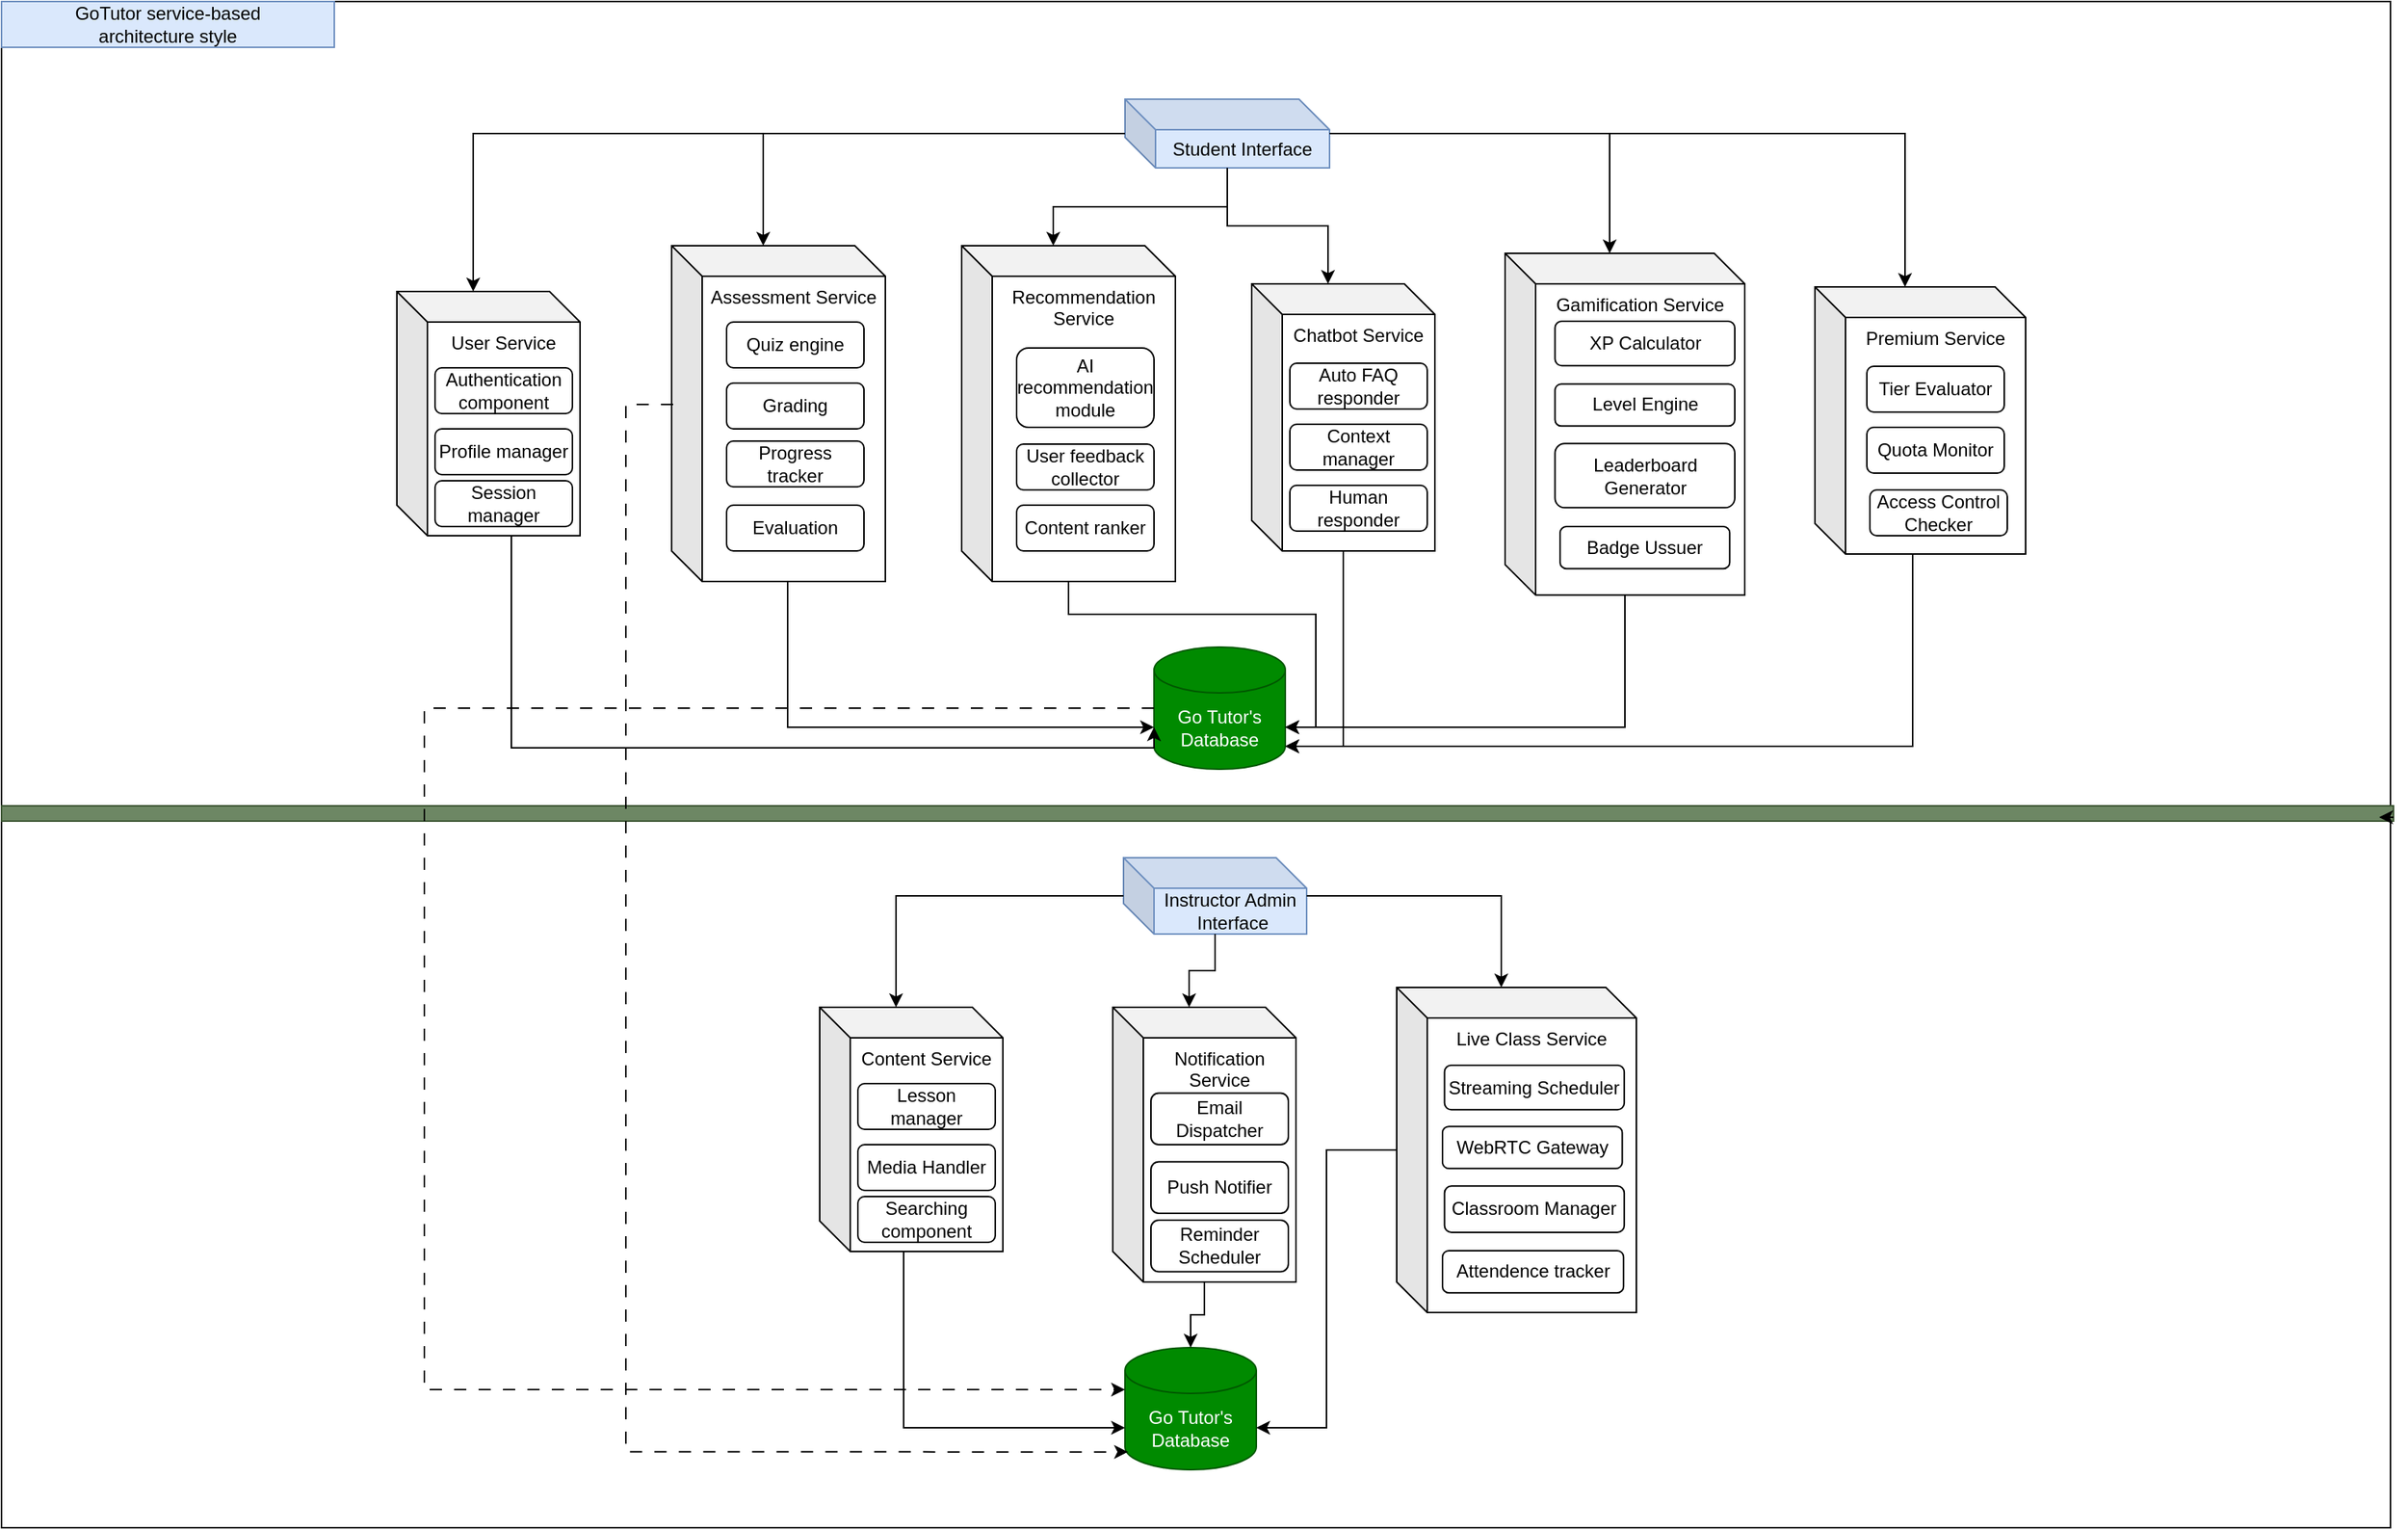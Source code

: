 <mxfile version="26.2.13">
  <diagram id="C5RBs43oDa-KdzZeNtuy" name="Page-1">
    <mxGraphModel dx="2780" dy="477" grid="0" gridSize="10" guides="1" tooltips="1" connect="1" arrows="1" fold="1" page="0" pageScale="1" pageWidth="827" pageHeight="1169" math="0" shadow="0">
      <root>
        <mxCell id="WIyWlLk6GJQsqaUBKTNV-0" />
        <mxCell id="WIyWlLk6GJQsqaUBKTNV-1" parent="WIyWlLk6GJQsqaUBKTNV-0" />
        <mxCell id="0YkQrgq9mihLyIORhvtE-103" value="" style="rounded=0;whiteSpace=wrap;html=1;" vertex="1" parent="WIyWlLk6GJQsqaUBKTNV-1">
          <mxGeometry x="-67" y="946" width="1565" height="1000" as="geometry" />
        </mxCell>
        <mxCell id="0YkQrgq9mihLyIORhvtE-104" value="GoTutor service-based&lt;div&gt;architecture style&lt;/div&gt;" style="text;html=1;align=center;verticalAlign=middle;whiteSpace=wrap;rounded=0;fillColor=#dae8fc;strokeColor=#6c8ebf;" vertex="1" parent="WIyWlLk6GJQsqaUBKTNV-1">
          <mxGeometry x="-67" y="946" width="218" height="30" as="geometry" />
        </mxCell>
        <mxCell id="0YkQrgq9mihLyIORhvtE-105" value="Student Interface" style="shape=cube;whiteSpace=wrap;html=1;boundedLbl=1;backgroundOutline=1;darkOpacity=0.05;darkOpacity2=0.1;fillColor=#dae8fc;strokeColor=#6c8ebf;" vertex="1" parent="WIyWlLk6GJQsqaUBKTNV-1">
          <mxGeometry x="669" y="1010" width="134" height="45" as="geometry" />
        </mxCell>
        <mxCell id="0YkQrgq9mihLyIORhvtE-106" value="Instructor Admin&lt;div&gt;&amp;nbsp;Interface&lt;/div&gt;" style="shape=cube;whiteSpace=wrap;html=1;boundedLbl=1;backgroundOutline=1;darkOpacity=0.05;darkOpacity2=0.1;fillColor=#dae8fc;strokeColor=#6c8ebf;" vertex="1" parent="WIyWlLk6GJQsqaUBKTNV-1">
          <mxGeometry x="668" y="1507" width="120" height="50" as="geometry" />
        </mxCell>
        <mxCell id="0YkQrgq9mihLyIORhvtE-107" value="" style="rounded=0;whiteSpace=wrap;html=1;fillColor=#6d8764;fontColor=#ffffff;strokeColor=#3A5431;" vertex="1" parent="WIyWlLk6GJQsqaUBKTNV-1">
          <mxGeometry x="-67" y="1473" width="1567" height="10" as="geometry" />
        </mxCell>
        <mxCell id="0YkQrgq9mihLyIORhvtE-108" value="Go Tutor&#39;s Database" style="shape=cylinder3;whiteSpace=wrap;html=1;boundedLbl=1;backgroundOutline=1;size=15;fillColor=#008a00;fontColor=#ffffff;strokeColor=#005700;" vertex="1" parent="WIyWlLk6GJQsqaUBKTNV-1">
          <mxGeometry x="669" y="1828" width="86" height="80" as="geometry" />
        </mxCell>
        <mxCell id="0YkQrgq9mihLyIORhvtE-109" value="Go Tutor&#39;s Database" style="shape=cylinder3;whiteSpace=wrap;html=1;boundedLbl=1;backgroundOutline=1;size=15;fillColor=#008a00;fontColor=#ffffff;strokeColor=#005700;" vertex="1" parent="WIyWlLk6GJQsqaUBKTNV-1">
          <mxGeometry x="688" y="1369" width="86" height="80" as="geometry" />
        </mxCell>
        <mxCell id="0YkQrgq9mihLyIORhvtE-110" value="" style="group" vertex="1" connectable="0" parent="WIyWlLk6GJQsqaUBKTNV-1">
          <mxGeometry x="192" y="1136" width="120" height="160" as="geometry" />
        </mxCell>
        <mxCell id="0YkQrgq9mihLyIORhvtE-111" value="User Service" style="shape=cube;whiteSpace=wrap;html=1;boundedLbl=1;backgroundOutline=1;darkOpacity=0.05;darkOpacity2=0.1;verticalAlign=top;" vertex="1" parent="0YkQrgq9mihLyIORhvtE-110">
          <mxGeometry width="120" height="160" as="geometry" />
        </mxCell>
        <mxCell id="0YkQrgq9mihLyIORhvtE-112" value="Profile manager" style="rounded=1;whiteSpace=wrap;html=1;" vertex="1" parent="0YkQrgq9mihLyIORhvtE-110">
          <mxGeometry x="25" y="90" width="90" height="30" as="geometry" />
        </mxCell>
        <mxCell id="0YkQrgq9mihLyIORhvtE-113" value="Authentication component" style="rounded=1;whiteSpace=wrap;html=1;" vertex="1" parent="0YkQrgq9mihLyIORhvtE-110">
          <mxGeometry x="25" y="50" width="90" height="30" as="geometry" />
        </mxCell>
        <mxCell id="0YkQrgq9mihLyIORhvtE-114" value="Session manager" style="rounded=1;whiteSpace=wrap;html=1;" vertex="1" parent="0YkQrgq9mihLyIORhvtE-110">
          <mxGeometry x="25" y="124" width="90" height="30" as="geometry" />
        </mxCell>
        <mxCell id="0YkQrgq9mihLyIORhvtE-115" value="" style="group" vertex="1" connectable="0" parent="WIyWlLk6GJQsqaUBKTNV-1">
          <mxGeometry x="469" y="1605" width="120" height="160" as="geometry" />
        </mxCell>
        <mxCell id="0YkQrgq9mihLyIORhvtE-116" value="Content Service" style="shape=cube;whiteSpace=wrap;html=1;boundedLbl=1;backgroundOutline=1;darkOpacity=0.05;darkOpacity2=0.1;verticalAlign=top;" vertex="1" parent="0YkQrgq9mihLyIORhvtE-115">
          <mxGeometry width="120" height="160" as="geometry" />
        </mxCell>
        <mxCell id="0YkQrgq9mihLyIORhvtE-117" value="Media Handler" style="rounded=1;whiteSpace=wrap;html=1;" vertex="1" parent="0YkQrgq9mihLyIORhvtE-115">
          <mxGeometry x="25" y="90" width="90" height="30" as="geometry" />
        </mxCell>
        <mxCell id="0YkQrgq9mihLyIORhvtE-118" value="Lesson manager" style="rounded=1;whiteSpace=wrap;html=1;" vertex="1" parent="0YkQrgq9mihLyIORhvtE-115">
          <mxGeometry x="25" y="50" width="90" height="30" as="geometry" />
        </mxCell>
        <mxCell id="0YkQrgq9mihLyIORhvtE-119" value="Searching component" style="rounded=1;whiteSpace=wrap;html=1;" vertex="1" parent="0YkQrgq9mihLyIORhvtE-115">
          <mxGeometry x="25" y="124" width="90" height="30" as="geometry" />
        </mxCell>
        <mxCell id="0YkQrgq9mihLyIORhvtE-120" value="" style="group" vertex="1" connectable="0" parent="WIyWlLk6GJQsqaUBKTNV-1">
          <mxGeometry x="372" y="1106" width="140" height="220" as="geometry" />
        </mxCell>
        <mxCell id="0YkQrgq9mihLyIORhvtE-121" value="Assessment Service" style="shape=cube;whiteSpace=wrap;html=1;boundedLbl=1;backgroundOutline=1;darkOpacity=0.05;darkOpacity2=0.1;verticalAlign=top;" vertex="1" parent="0YkQrgq9mihLyIORhvtE-120">
          <mxGeometry width="140" height="220" as="geometry" />
        </mxCell>
        <mxCell id="0YkQrgq9mihLyIORhvtE-122" value="Grading" style="rounded=1;whiteSpace=wrap;html=1;" vertex="1" parent="0YkQrgq9mihLyIORhvtE-120">
          <mxGeometry x="36" y="90" width="90" height="30" as="geometry" />
        </mxCell>
        <mxCell id="0YkQrgq9mihLyIORhvtE-123" value="Quiz engine" style="rounded=1;whiteSpace=wrap;html=1;" vertex="1" parent="0YkQrgq9mihLyIORhvtE-120">
          <mxGeometry x="36" y="50" width="90" height="30" as="geometry" />
        </mxCell>
        <mxCell id="0YkQrgq9mihLyIORhvtE-124" value="Progress tracker" style="rounded=1;whiteSpace=wrap;html=1;" vertex="1" parent="0YkQrgq9mihLyIORhvtE-120">
          <mxGeometry x="36" y="128" width="90" height="30" as="geometry" />
        </mxCell>
        <mxCell id="0YkQrgq9mihLyIORhvtE-125" value="Evaluation" style="rounded=1;whiteSpace=wrap;html=1;" vertex="1" parent="0YkQrgq9mihLyIORhvtE-120">
          <mxGeometry x="36" y="170" width="90" height="30" as="geometry" />
        </mxCell>
        <mxCell id="0YkQrgq9mihLyIORhvtE-126" value="" style="group" vertex="1" connectable="0" parent="WIyWlLk6GJQsqaUBKTNV-1">
          <mxGeometry x="562" y="1106" width="140" height="220" as="geometry" />
        </mxCell>
        <mxCell id="0YkQrgq9mihLyIORhvtE-127" value="Recommendation Service" style="shape=cube;whiteSpace=wrap;html=1;boundedLbl=1;backgroundOutline=1;darkOpacity=0.05;darkOpacity2=0.1;verticalAlign=top;" vertex="1" parent="0YkQrgq9mihLyIORhvtE-126">
          <mxGeometry width="140" height="220" as="geometry" />
        </mxCell>
        <mxCell id="0YkQrgq9mihLyIORhvtE-128" value="AI recommendation module" style="rounded=1;whiteSpace=wrap;html=1;" vertex="1" parent="0YkQrgq9mihLyIORhvtE-126">
          <mxGeometry x="36" y="67" width="90" height="52" as="geometry" />
        </mxCell>
        <mxCell id="0YkQrgq9mihLyIORhvtE-129" value="User feedback collector" style="rounded=1;whiteSpace=wrap;html=1;" vertex="1" parent="0YkQrgq9mihLyIORhvtE-126">
          <mxGeometry x="36" y="130" width="90" height="30" as="geometry" />
        </mxCell>
        <mxCell id="0YkQrgq9mihLyIORhvtE-130" value="Content ranker" style="rounded=1;whiteSpace=wrap;html=1;" vertex="1" parent="0YkQrgq9mihLyIORhvtE-126">
          <mxGeometry x="36" y="170" width="90" height="30" as="geometry" />
        </mxCell>
        <mxCell id="0YkQrgq9mihLyIORhvtE-131" value="" style="group" vertex="1" connectable="0" parent="WIyWlLk6GJQsqaUBKTNV-1">
          <mxGeometry x="661" y="1605" width="120" height="180" as="geometry" />
        </mxCell>
        <mxCell id="0YkQrgq9mihLyIORhvtE-132" value="Notification Service" style="shape=cube;whiteSpace=wrap;html=1;boundedLbl=1;backgroundOutline=1;darkOpacity=0.05;darkOpacity2=0.1;verticalAlign=top;" vertex="1" parent="0YkQrgq9mihLyIORhvtE-131">
          <mxGeometry width="120" height="180" as="geometry" />
        </mxCell>
        <mxCell id="0YkQrgq9mihLyIORhvtE-133" value="Push Notifier" style="rounded=1;whiteSpace=wrap;html=1;" vertex="1" parent="0YkQrgq9mihLyIORhvtE-131">
          <mxGeometry x="25" y="101.25" width="90" height="33.75" as="geometry" />
        </mxCell>
        <mxCell id="0YkQrgq9mihLyIORhvtE-134" value="Email Dispatcher" style="rounded=1;whiteSpace=wrap;html=1;" vertex="1" parent="0YkQrgq9mihLyIORhvtE-131">
          <mxGeometry x="25" y="56.25" width="90" height="33.75" as="geometry" />
        </mxCell>
        <mxCell id="0YkQrgq9mihLyIORhvtE-135" value="Reminder Scheduler" style="rounded=1;whiteSpace=wrap;html=1;" vertex="1" parent="0YkQrgq9mihLyIORhvtE-131">
          <mxGeometry x="25" y="139.5" width="90" height="33.75" as="geometry" />
        </mxCell>
        <mxCell id="0YkQrgq9mihLyIORhvtE-136" value="" style="group" vertex="1" connectable="0" parent="WIyWlLk6GJQsqaUBKTNV-1">
          <mxGeometry x="752" y="1146" width="120" height="160" as="geometry" />
        </mxCell>
        <mxCell id="0YkQrgq9mihLyIORhvtE-137" value="Chatbot Service" style="shape=cube;whiteSpace=wrap;html=1;boundedLbl=1;backgroundOutline=1;darkOpacity=0.05;darkOpacity2=0.1;verticalAlign=top;" vertex="1" parent="0YkQrgq9mihLyIORhvtE-136">
          <mxGeometry y="-15" width="120" height="175" as="geometry" />
        </mxCell>
        <mxCell id="0YkQrgq9mihLyIORhvtE-138" value="Context manager" style="rounded=1;whiteSpace=wrap;html=1;" vertex="1" parent="0YkQrgq9mihLyIORhvtE-136">
          <mxGeometry x="25" y="77" width="90" height="30" as="geometry" />
        </mxCell>
        <mxCell id="0YkQrgq9mihLyIORhvtE-139" value="Auto FAQ responder" style="rounded=1;whiteSpace=wrap;html=1;" vertex="1" parent="0YkQrgq9mihLyIORhvtE-136">
          <mxGeometry x="25" y="37" width="90" height="30" as="geometry" />
        </mxCell>
        <mxCell id="0YkQrgq9mihLyIORhvtE-140" value="Human responder" style="rounded=1;whiteSpace=wrap;html=1;" vertex="1" parent="0YkQrgq9mihLyIORhvtE-136">
          <mxGeometry x="25" y="117" width="90" height="30" as="geometry" />
        </mxCell>
        <mxCell id="0YkQrgq9mihLyIORhvtE-141" style="edgeStyle=orthogonalEdgeStyle;rounded=0;orthogonalLoop=1;jettySize=auto;html=1;entryX=0;entryY=0;entryDx=0;entryDy=52.5;entryPerimeter=0;" edge="1" parent="WIyWlLk6GJQsqaUBKTNV-1" source="0YkQrgq9mihLyIORhvtE-121" target="0YkQrgq9mihLyIORhvtE-109">
          <mxGeometry relative="1" as="geometry">
            <Array as="points">
              <mxPoint x="448" y="1422" />
            </Array>
          </mxGeometry>
        </mxCell>
        <mxCell id="0YkQrgq9mihLyIORhvtE-142" style="edgeStyle=orthogonalEdgeStyle;rounded=0;orthogonalLoop=1;jettySize=auto;html=1;entryX=1;entryY=0;entryDx=0;entryDy=52.5;entryPerimeter=0;" edge="1" parent="WIyWlLk6GJQsqaUBKTNV-1" source="0YkQrgq9mihLyIORhvtE-127" target="0YkQrgq9mihLyIORhvtE-109">
          <mxGeometry relative="1" as="geometry" />
        </mxCell>
        <mxCell id="0YkQrgq9mihLyIORhvtE-143" value="" style="group" vertex="1" connectable="0" parent="WIyWlLk6GJQsqaUBKTNV-1">
          <mxGeometry x="918" y="1111" width="157" height="243" as="geometry" />
        </mxCell>
        <mxCell id="0YkQrgq9mihLyIORhvtE-144" value="Gamification Service" style="shape=cube;whiteSpace=wrap;html=1;boundedLbl=1;backgroundOutline=1;darkOpacity=0.05;darkOpacity2=0.1;verticalAlign=top;" vertex="1" parent="0YkQrgq9mihLyIORhvtE-143">
          <mxGeometry width="157" height="223.93" as="geometry" />
        </mxCell>
        <mxCell id="0YkQrgq9mihLyIORhvtE-145" value="Level Engine" style="rounded=1;whiteSpace=wrap;html=1;" vertex="1" parent="0YkQrgq9mihLyIORhvtE-143">
          <mxGeometry x="32.71" y="85.583" width="117.75" height="27.593" as="geometry" />
        </mxCell>
        <mxCell id="0YkQrgq9mihLyIORhvtE-146" value="XP Calculator" style="rounded=1;whiteSpace=wrap;html=1;" vertex="1" parent="0YkQrgq9mihLyIORhvtE-143">
          <mxGeometry x="32.71" y="44.505" width="117.75" height="29.08" as="geometry" />
        </mxCell>
        <mxCell id="0YkQrgq9mihLyIORhvtE-147" value="Leaderboard Generator" style="rounded=1;whiteSpace=wrap;html=1;" vertex="1" parent="0YkQrgq9mihLyIORhvtE-143">
          <mxGeometry x="32.708" y="124.664" width="117.75" height="41.987" as="geometry" />
        </mxCell>
        <mxCell id="0YkQrgq9mihLyIORhvtE-148" value="Badge Ussuer" style="rounded=1;whiteSpace=wrap;html=1;" vertex="1" parent="0YkQrgq9mihLyIORhvtE-143">
          <mxGeometry x="36.03" y="179.002" width="111.12" height="27.593" as="geometry" />
        </mxCell>
        <mxCell id="0YkQrgq9mihLyIORhvtE-149" value="" style="group" vertex="1" connectable="0" parent="WIyWlLk6GJQsqaUBKTNV-1">
          <mxGeometry x="847" y="1592" width="157" height="213" as="geometry" />
        </mxCell>
        <mxCell id="0YkQrgq9mihLyIORhvtE-150" value="Live Class Service" style="shape=cube;whiteSpace=wrap;html=1;boundedLbl=1;backgroundOutline=1;darkOpacity=0.05;darkOpacity2=0.1;verticalAlign=top;" vertex="1" parent="0YkQrgq9mihLyIORhvtE-149">
          <mxGeometry width="157" height="213" as="geometry" />
        </mxCell>
        <mxCell id="0YkQrgq9mihLyIORhvtE-151" value="WebRTC Gateway" style="rounded=1;whiteSpace=wrap;html=1;" vertex="1" parent="0YkQrgq9mihLyIORhvtE-149">
          <mxGeometry x="30" y="91.073" width="117.75" height="27.593" as="geometry" />
        </mxCell>
        <mxCell id="0YkQrgq9mihLyIORhvtE-152" value="Streaming Scheduler" style="rounded=1;whiteSpace=wrap;html=1;" vertex="1" parent="0YkQrgq9mihLyIORhvtE-149">
          <mxGeometry x="31.31" y="50.995" width="117.75" height="29.08" as="geometry" />
        </mxCell>
        <mxCell id="0YkQrgq9mihLyIORhvtE-153" value="Classroom Manager" style="rounded=1;whiteSpace=wrap;html=1;" vertex="1" parent="0YkQrgq9mihLyIORhvtE-149">
          <mxGeometry x="31.31" y="130.15" width="117.75" height="30.34" as="geometry" />
        </mxCell>
        <mxCell id="0YkQrgq9mihLyIORhvtE-154" value="Attendence tracker" style="rounded=1;whiteSpace=wrap;html=1;" vertex="1" parent="0YkQrgq9mihLyIORhvtE-149">
          <mxGeometry x="30" y="172.49" width="118.6" height="27.59" as="geometry" />
        </mxCell>
        <mxCell id="0YkQrgq9mihLyIORhvtE-155" value="" style="group" vertex="1" connectable="0" parent="WIyWlLk6GJQsqaUBKTNV-1">
          <mxGeometry x="1130" y="1148" width="129" height="160" as="geometry" />
        </mxCell>
        <mxCell id="0YkQrgq9mihLyIORhvtE-156" value="Premium Service" style="shape=cube;whiteSpace=wrap;html=1;boundedLbl=1;backgroundOutline=1;darkOpacity=0.05;darkOpacity2=0.1;verticalAlign=top;" vertex="1" parent="0YkQrgq9mihLyIORhvtE-155">
          <mxGeometry x="-9" y="-15" width="138" height="175" as="geometry" />
        </mxCell>
        <mxCell id="0YkQrgq9mihLyIORhvtE-157" value="Quota Monitor" style="rounded=1;whiteSpace=wrap;html=1;" vertex="1" parent="0YkQrgq9mihLyIORhvtE-155">
          <mxGeometry x="25" y="77" width="90" height="30" as="geometry" />
        </mxCell>
        <mxCell id="0YkQrgq9mihLyIORhvtE-158" value="Tier Evaluator" style="rounded=1;whiteSpace=wrap;html=1;" vertex="1" parent="0YkQrgq9mihLyIORhvtE-155">
          <mxGeometry x="25" y="37" width="90" height="30" as="geometry" />
        </mxCell>
        <mxCell id="0YkQrgq9mihLyIORhvtE-159" value="Access Control Checker" style="rounded=1;whiteSpace=wrap;html=1;" vertex="1" parent="0YkQrgq9mihLyIORhvtE-155">
          <mxGeometry x="27" y="118" width="90" height="30" as="geometry" />
        </mxCell>
        <mxCell id="0YkQrgq9mihLyIORhvtE-160" style="edgeStyle=orthogonalEdgeStyle;rounded=0;orthogonalLoop=1;jettySize=auto;html=1;exitX=1;exitY=0.75;exitDx=0;exitDy=0;entryX=0.994;entryY=0.738;entryDx=0;entryDy=0;entryPerimeter=0;" edge="1" parent="WIyWlLk6GJQsqaUBKTNV-1" source="0YkQrgq9mihLyIORhvtE-107" target="0YkQrgq9mihLyIORhvtE-107">
          <mxGeometry relative="1" as="geometry" />
        </mxCell>
        <mxCell id="0YkQrgq9mihLyIORhvtE-161" style="edgeStyle=orthogonalEdgeStyle;rounded=0;orthogonalLoop=1;jettySize=auto;html=1;entryX=0;entryY=0;entryDx=50;entryDy=0;entryPerimeter=0;" edge="1" parent="WIyWlLk6GJQsqaUBKTNV-1" source="0YkQrgq9mihLyIORhvtE-105" target="0YkQrgq9mihLyIORhvtE-111">
          <mxGeometry relative="1" as="geometry" />
        </mxCell>
        <mxCell id="0YkQrgq9mihLyIORhvtE-162" style="edgeStyle=orthogonalEdgeStyle;rounded=0;orthogonalLoop=1;jettySize=auto;html=1;entryX=0;entryY=0;entryDx=60;entryDy=0;entryPerimeter=0;" edge="1" parent="WIyWlLk6GJQsqaUBKTNV-1" source="0YkQrgq9mihLyIORhvtE-105" target="0YkQrgq9mihLyIORhvtE-121">
          <mxGeometry relative="1" as="geometry" />
        </mxCell>
        <mxCell id="0YkQrgq9mihLyIORhvtE-163" style="edgeStyle=orthogonalEdgeStyle;rounded=0;orthogonalLoop=1;jettySize=auto;html=1;entryX=0;entryY=0;entryDx=60;entryDy=0;entryPerimeter=0;" edge="1" parent="WIyWlLk6GJQsqaUBKTNV-1" source="0YkQrgq9mihLyIORhvtE-105" target="0YkQrgq9mihLyIORhvtE-127">
          <mxGeometry relative="1" as="geometry" />
        </mxCell>
        <mxCell id="0YkQrgq9mihLyIORhvtE-164" style="edgeStyle=orthogonalEdgeStyle;rounded=0;orthogonalLoop=1;jettySize=auto;html=1;entryX=0;entryY=0;entryDx=68.5;entryDy=0;entryPerimeter=0;" edge="1" parent="WIyWlLk6GJQsqaUBKTNV-1" source="0YkQrgq9mihLyIORhvtE-105" target="0YkQrgq9mihLyIORhvtE-144">
          <mxGeometry relative="1" as="geometry" />
        </mxCell>
        <mxCell id="0YkQrgq9mihLyIORhvtE-165" style="edgeStyle=orthogonalEdgeStyle;rounded=0;orthogonalLoop=1;jettySize=auto;html=1;entryX=0;entryY=0;entryDx=59;entryDy=0;entryPerimeter=0;" edge="1" parent="WIyWlLk6GJQsqaUBKTNV-1" source="0YkQrgq9mihLyIORhvtE-105" target="0YkQrgq9mihLyIORhvtE-156">
          <mxGeometry relative="1" as="geometry" />
        </mxCell>
        <mxCell id="0YkQrgq9mihLyIORhvtE-166" style="edgeStyle=orthogonalEdgeStyle;rounded=0;orthogonalLoop=1;jettySize=auto;html=1;entryX=0;entryY=0;entryDx=50;entryDy=0;entryPerimeter=0;" edge="1" parent="WIyWlLk6GJQsqaUBKTNV-1" source="0YkQrgq9mihLyIORhvtE-105" target="0YkQrgq9mihLyIORhvtE-137">
          <mxGeometry relative="1" as="geometry" />
        </mxCell>
        <mxCell id="0YkQrgq9mihLyIORhvtE-167" style="edgeStyle=orthogonalEdgeStyle;rounded=0;orthogonalLoop=1;jettySize=auto;html=1;entryX=0;entryY=0;entryDx=0;entryDy=52.5;entryPerimeter=0;" edge="1" parent="WIyWlLk6GJQsqaUBKTNV-1" source="0YkQrgq9mihLyIORhvtE-111" target="0YkQrgq9mihLyIORhvtE-109">
          <mxGeometry relative="1" as="geometry">
            <Array as="points">
              <mxPoint x="267" y="1435" />
              <mxPoint x="688" y="1435" />
            </Array>
          </mxGeometry>
        </mxCell>
        <mxCell id="0YkQrgq9mihLyIORhvtE-168" style="edgeStyle=orthogonalEdgeStyle;rounded=0;orthogonalLoop=1;jettySize=auto;html=1;entryX=1;entryY=1;entryDx=0;entryDy=-15;entryPerimeter=0;" edge="1" parent="WIyWlLk6GJQsqaUBKTNV-1" source="0YkQrgq9mihLyIORhvtE-137" target="0YkQrgq9mihLyIORhvtE-109">
          <mxGeometry relative="1" as="geometry" />
        </mxCell>
        <mxCell id="0YkQrgq9mihLyIORhvtE-169" style="edgeStyle=orthogonalEdgeStyle;rounded=0;orthogonalLoop=1;jettySize=auto;html=1;entryX=1;entryY=0;entryDx=0;entryDy=52.5;entryPerimeter=0;" edge="1" parent="WIyWlLk6GJQsqaUBKTNV-1" source="0YkQrgq9mihLyIORhvtE-144" target="0YkQrgq9mihLyIORhvtE-109">
          <mxGeometry relative="1" as="geometry">
            <Array as="points">
              <mxPoint x="997" y="1422" />
            </Array>
          </mxGeometry>
        </mxCell>
        <mxCell id="0YkQrgq9mihLyIORhvtE-170" style="edgeStyle=orthogonalEdgeStyle;rounded=0;orthogonalLoop=1;jettySize=auto;html=1;entryX=1;entryY=1;entryDx=0;entryDy=-15;entryPerimeter=0;" edge="1" parent="WIyWlLk6GJQsqaUBKTNV-1" source="0YkQrgq9mihLyIORhvtE-156" target="0YkQrgq9mihLyIORhvtE-109">
          <mxGeometry relative="1" as="geometry">
            <Array as="points">
              <mxPoint x="1185" y="1434" />
            </Array>
          </mxGeometry>
        </mxCell>
        <mxCell id="0YkQrgq9mihLyIORhvtE-171" style="edgeStyle=orthogonalEdgeStyle;rounded=0;orthogonalLoop=1;jettySize=auto;html=1;entryX=0;entryY=0;entryDx=50;entryDy=0;entryPerimeter=0;" edge="1" parent="WIyWlLk6GJQsqaUBKTNV-1" source="0YkQrgq9mihLyIORhvtE-106" target="0YkQrgq9mihLyIORhvtE-116">
          <mxGeometry relative="1" as="geometry" />
        </mxCell>
        <mxCell id="0YkQrgq9mihLyIORhvtE-172" style="edgeStyle=orthogonalEdgeStyle;rounded=0;orthogonalLoop=1;jettySize=auto;html=1;entryX=0;entryY=0;entryDx=50;entryDy=0;entryPerimeter=0;" edge="1" parent="WIyWlLk6GJQsqaUBKTNV-1" source="0YkQrgq9mihLyIORhvtE-106" target="0YkQrgq9mihLyIORhvtE-132">
          <mxGeometry relative="1" as="geometry" />
        </mxCell>
        <mxCell id="0YkQrgq9mihLyIORhvtE-173" style="edgeStyle=orthogonalEdgeStyle;rounded=0;orthogonalLoop=1;jettySize=auto;html=1;entryX=0;entryY=0;entryDx=68.5;entryDy=0;entryPerimeter=0;" edge="1" parent="WIyWlLk6GJQsqaUBKTNV-1" source="0YkQrgq9mihLyIORhvtE-106" target="0YkQrgq9mihLyIORhvtE-150">
          <mxGeometry relative="1" as="geometry" />
        </mxCell>
        <mxCell id="0YkQrgq9mihLyIORhvtE-174" style="edgeStyle=orthogonalEdgeStyle;rounded=0;orthogonalLoop=1;jettySize=auto;html=1;entryX=0;entryY=0;entryDx=0;entryDy=52.5;entryPerimeter=0;" edge="1" parent="WIyWlLk6GJQsqaUBKTNV-1" source="0YkQrgq9mihLyIORhvtE-116" target="0YkQrgq9mihLyIORhvtE-108">
          <mxGeometry relative="1" as="geometry">
            <Array as="points">
              <mxPoint x="524" y="1880" />
            </Array>
          </mxGeometry>
        </mxCell>
        <mxCell id="0YkQrgq9mihLyIORhvtE-175" style="edgeStyle=orthogonalEdgeStyle;rounded=0;orthogonalLoop=1;jettySize=auto;html=1;" edge="1" parent="WIyWlLk6GJQsqaUBKTNV-1" source="0YkQrgq9mihLyIORhvtE-132" target="0YkQrgq9mihLyIORhvtE-108">
          <mxGeometry relative="1" as="geometry" />
        </mxCell>
        <mxCell id="0YkQrgq9mihLyIORhvtE-176" style="edgeStyle=orthogonalEdgeStyle;rounded=0;orthogonalLoop=1;jettySize=auto;html=1;entryX=1;entryY=0;entryDx=0;entryDy=52.5;entryPerimeter=0;" edge="1" parent="WIyWlLk6GJQsqaUBKTNV-1" source="0YkQrgq9mihLyIORhvtE-150" target="0YkQrgq9mihLyIORhvtE-108">
          <mxGeometry relative="1" as="geometry" />
        </mxCell>
        <mxCell id="0YkQrgq9mihLyIORhvtE-177" style="edgeStyle=orthogonalEdgeStyle;rounded=0;orthogonalLoop=1;jettySize=auto;html=1;entryX=0;entryY=0;entryDx=0;entryDy=27.5;entryPerimeter=0;dashed=1;dashPattern=8 8;" edge="1" parent="WIyWlLk6GJQsqaUBKTNV-1" source="0YkQrgq9mihLyIORhvtE-109" target="0YkQrgq9mihLyIORhvtE-108">
          <mxGeometry relative="1" as="geometry">
            <Array as="points">
              <mxPoint x="210" y="1409" />
              <mxPoint x="210" y="1856" />
            </Array>
          </mxGeometry>
        </mxCell>
        <mxCell id="0YkQrgq9mihLyIORhvtE-178" style="edgeStyle=orthogonalEdgeStyle;rounded=0;orthogonalLoop=1;jettySize=auto;html=1;entryX=0.011;entryY=0.929;entryDx=0;entryDy=0;entryPerimeter=0;dashed=1;dashPattern=8 8;" edge="1" parent="WIyWlLk6GJQsqaUBKTNV-1">
          <mxGeometry relative="1" as="geometry">
            <mxPoint x="373" y="1210" as="sourcePoint" />
            <mxPoint x="670.946" y="1896.32" as="targetPoint" />
            <Array as="points">
              <mxPoint x="342" y="1210" />
              <mxPoint x="342" y="1896" />
            </Array>
          </mxGeometry>
        </mxCell>
      </root>
    </mxGraphModel>
  </diagram>
</mxfile>
